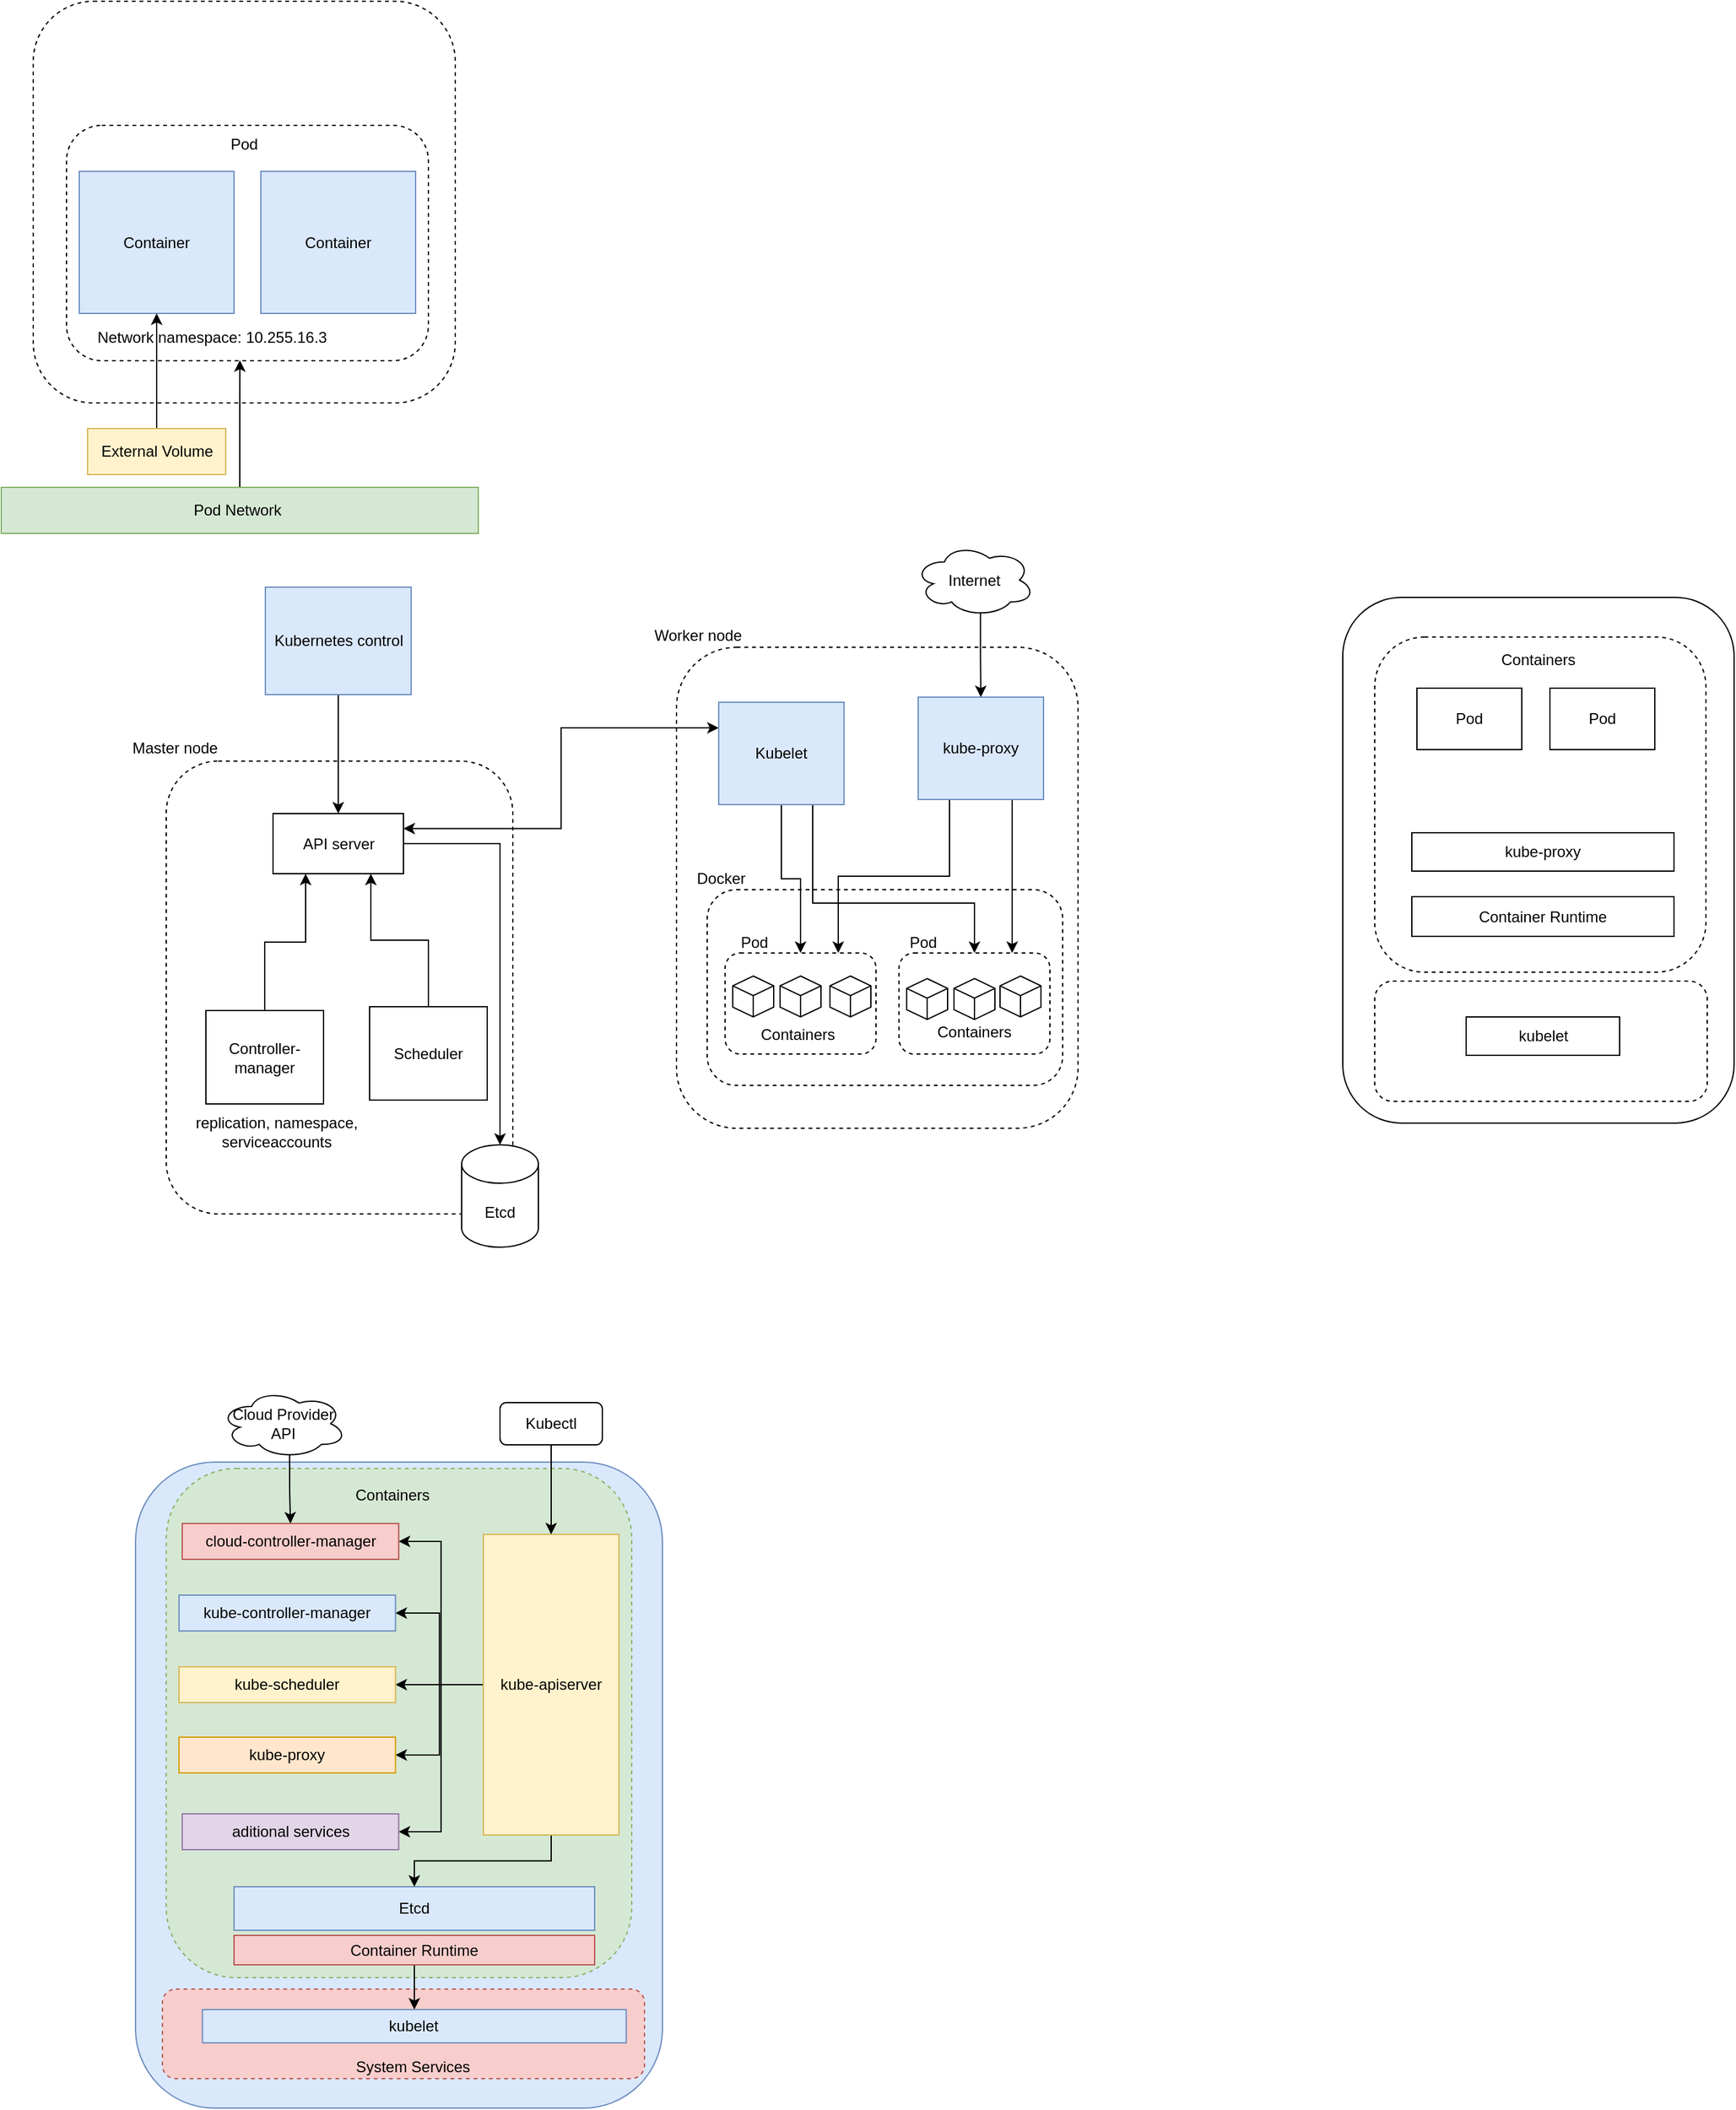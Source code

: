 <mxfile version="16.5.6" type="github">
  <diagram id="2_XlTa5r42Eqjw7NNFuJ" name="Page-1">
    <mxGraphModel dx="1038" dy="539" grid="0" gridSize="10" guides="1" tooltips="1" connect="1" arrows="1" fold="1" page="1" pageScale="1" pageWidth="3300" pageHeight="4681" math="0" shadow="0">
      <root>
        <mxCell id="0" />
        <mxCell id="1" parent="0" />
        <mxCell id="yOg5qMkOSpwYhzyj6DpA-1" value="" style="rounded=1;whiteSpace=wrap;html=1;dashed=1;" vertex="1" parent="1">
          <mxGeometry x="258" y="36" width="330" height="314" as="geometry" />
        </mxCell>
        <mxCell id="yOg5qMkOSpwYhzyj6DpA-2" value="" style="rounded=1;whiteSpace=wrap;html=1;dashed=1;" vertex="1" parent="1">
          <mxGeometry x="284" y="133" width="283" height="184" as="geometry" />
        </mxCell>
        <mxCell id="yOg5qMkOSpwYhzyj6DpA-3" value="Container" style="rounded=0;whiteSpace=wrap;html=1;fillColor=#dae8fc;strokeColor=#6c8ebf;" vertex="1" parent="1">
          <mxGeometry x="294" y="169" width="121" height="111" as="geometry" />
        </mxCell>
        <mxCell id="yOg5qMkOSpwYhzyj6DpA-4" value="Container" style="rounded=0;whiteSpace=wrap;html=1;fillColor=#dae8fc;strokeColor=#6c8ebf;" vertex="1" parent="1">
          <mxGeometry x="436" y="169" width="121" height="111" as="geometry" />
        </mxCell>
        <mxCell id="yOg5qMkOSpwYhzyj6DpA-5" value="Network namespace: 10.255.16.3" style="text;html=1;strokeColor=none;fillColor=none;align=center;verticalAlign=middle;whiteSpace=wrap;rounded=0;" vertex="1" parent="1">
          <mxGeometry x="305" y="284" width="186" height="30" as="geometry" />
        </mxCell>
        <mxCell id="yOg5qMkOSpwYhzyj6DpA-9" style="edgeStyle=orthogonalEdgeStyle;rounded=0;orthogonalLoop=1;jettySize=auto;html=1;exitX=0.5;exitY=0;exitDx=0;exitDy=0;" edge="1" parent="1" source="yOg5qMkOSpwYhzyj6DpA-7" target="yOg5qMkOSpwYhzyj6DpA-3">
          <mxGeometry relative="1" as="geometry" />
        </mxCell>
        <mxCell id="yOg5qMkOSpwYhzyj6DpA-7" value="External Volume" style="rounded=0;whiteSpace=wrap;html=1;fillColor=#fff2cc;strokeColor=#d6b656;" vertex="1" parent="1">
          <mxGeometry x="300.5" y="370" width="108" height="36" as="geometry" />
        </mxCell>
        <mxCell id="yOg5qMkOSpwYhzyj6DpA-11" style="edgeStyle=orthogonalEdgeStyle;rounded=0;orthogonalLoop=1;jettySize=auto;html=1;exitX=0.5;exitY=0;exitDx=0;exitDy=0;entryX=0.616;entryY=1.087;entryDx=0;entryDy=0;entryPerimeter=0;" edge="1" parent="1" source="yOg5qMkOSpwYhzyj6DpA-10" target="yOg5qMkOSpwYhzyj6DpA-5">
          <mxGeometry relative="1" as="geometry" />
        </mxCell>
        <mxCell id="yOg5qMkOSpwYhzyj6DpA-10" value="Pod Network&amp;nbsp;" style="rounded=0;whiteSpace=wrap;html=1;fillColor=#d5e8d4;strokeColor=#82b366;" vertex="1" parent="1">
          <mxGeometry x="233" y="416" width="373" height="36" as="geometry" />
        </mxCell>
        <mxCell id="yOg5qMkOSpwYhzyj6DpA-13" value="Pod" style="text;html=1;strokeColor=none;fillColor=none;align=center;verticalAlign=middle;whiteSpace=wrap;rounded=0;" vertex="1" parent="1">
          <mxGeometry x="393" y="133" width="60" height="30" as="geometry" />
        </mxCell>
        <mxCell id="yOg5qMkOSpwYhzyj6DpA-15" value="" style="rounded=1;whiteSpace=wrap;html=1;dashed=1;" vertex="1" parent="1">
          <mxGeometry x="362" y="630" width="271" height="354" as="geometry" />
        </mxCell>
        <mxCell id="yOg5qMkOSpwYhzyj6DpA-16" value="Master node" style="text;html=1;strokeColor=none;fillColor=none;align=center;verticalAlign=middle;whiteSpace=wrap;rounded=0;" vertex="1" parent="1">
          <mxGeometry x="320" y="605" width="98" height="30" as="geometry" />
        </mxCell>
        <mxCell id="yOg5qMkOSpwYhzyj6DpA-47" style="edgeStyle=orthogonalEdgeStyle;rounded=0;orthogonalLoop=1;jettySize=auto;html=1;exitX=1;exitY=0.25;exitDx=0;exitDy=0;entryX=0;entryY=0.25;entryDx=0;entryDy=0;startArrow=classic;startFill=1;" edge="1" parent="1" source="yOg5qMkOSpwYhzyj6DpA-17" target="yOg5qMkOSpwYhzyj6DpA-29">
          <mxGeometry relative="1" as="geometry" />
        </mxCell>
        <mxCell id="yOg5qMkOSpwYhzyj6DpA-55" style="edgeStyle=orthogonalEdgeStyle;rounded=0;orthogonalLoop=1;jettySize=auto;html=1;exitX=1;exitY=0.5;exitDx=0;exitDy=0;startArrow=none;startFill=0;" edge="1" parent="1" source="yOg5qMkOSpwYhzyj6DpA-17" target="yOg5qMkOSpwYhzyj6DpA-23">
          <mxGeometry relative="1" as="geometry" />
        </mxCell>
        <mxCell id="yOg5qMkOSpwYhzyj6DpA-17" value="API server" style="rounded=0;whiteSpace=wrap;html=1;" vertex="1" parent="1">
          <mxGeometry x="445.5" y="671" width="102" height="47" as="geometry" />
        </mxCell>
        <mxCell id="yOg5qMkOSpwYhzyj6DpA-19" style="edgeStyle=orthogonalEdgeStyle;rounded=0;orthogonalLoop=1;jettySize=auto;html=1;exitX=0.5;exitY=1;exitDx=0;exitDy=0;" edge="1" parent="1" source="yOg5qMkOSpwYhzyj6DpA-18" target="yOg5qMkOSpwYhzyj6DpA-17">
          <mxGeometry relative="1" as="geometry" />
        </mxCell>
        <mxCell id="yOg5qMkOSpwYhzyj6DpA-18" value="Kubernetes control" style="rounded=0;whiteSpace=wrap;html=1;fillColor=#dae8fc;strokeColor=#6c8ebf;" vertex="1" parent="1">
          <mxGeometry x="439.5" y="494" width="114" height="84" as="geometry" />
        </mxCell>
        <mxCell id="yOg5qMkOSpwYhzyj6DpA-24" style="edgeStyle=orthogonalEdgeStyle;rounded=0;orthogonalLoop=1;jettySize=auto;html=1;exitX=0.5;exitY=0;exitDx=0;exitDy=0;entryX=0.25;entryY=1;entryDx=0;entryDy=0;" edge="1" parent="1" source="yOg5qMkOSpwYhzyj6DpA-20" target="yOg5qMkOSpwYhzyj6DpA-17">
          <mxGeometry relative="1" as="geometry" />
        </mxCell>
        <mxCell id="yOg5qMkOSpwYhzyj6DpA-20" value="Controller-manager" style="rounded=0;whiteSpace=wrap;html=1;" vertex="1" parent="1">
          <mxGeometry x="393" y="825" width="92" height="73" as="geometry" />
        </mxCell>
        <mxCell id="yOg5qMkOSpwYhzyj6DpA-25" style="edgeStyle=orthogonalEdgeStyle;rounded=0;orthogonalLoop=1;jettySize=auto;html=1;exitX=0.5;exitY=0;exitDx=0;exitDy=0;entryX=0.75;entryY=1;entryDx=0;entryDy=0;" edge="1" parent="1" source="yOg5qMkOSpwYhzyj6DpA-21" target="yOg5qMkOSpwYhzyj6DpA-17">
          <mxGeometry relative="1" as="geometry" />
        </mxCell>
        <mxCell id="yOg5qMkOSpwYhzyj6DpA-21" value="Scheduler" style="rounded=0;whiteSpace=wrap;html=1;fillColor=default;" vertex="1" parent="1">
          <mxGeometry x="521" y="822" width="92" height="73" as="geometry" />
        </mxCell>
        <mxCell id="yOg5qMkOSpwYhzyj6DpA-23" value="Etcd" style="shape=cylinder3;whiteSpace=wrap;html=1;boundedLbl=1;backgroundOutline=1;size=15;" vertex="1" parent="1">
          <mxGeometry x="593" y="930" width="60" height="80" as="geometry" />
        </mxCell>
        <mxCell id="yOg5qMkOSpwYhzyj6DpA-26" value="replication, namespace, serviceaccounts" style="text;html=1;strokeColor=none;fillColor=none;align=center;verticalAlign=middle;whiteSpace=wrap;rounded=0;" vertex="1" parent="1">
          <mxGeometry x="374.5" y="905" width="146.5" height="30" as="geometry" />
        </mxCell>
        <mxCell id="yOg5qMkOSpwYhzyj6DpA-27" value="" style="rounded=1;whiteSpace=wrap;html=1;dashed=1;fillColor=none;" vertex="1" parent="1">
          <mxGeometry x="761" y="541" width="314" height="376" as="geometry" />
        </mxCell>
        <mxCell id="yOg5qMkOSpwYhzyj6DpA-28" value="Worker node" style="text;html=1;strokeColor=none;fillColor=none;align=center;verticalAlign=middle;whiteSpace=wrap;rounded=0;dashed=1;" vertex="1" parent="1">
          <mxGeometry x="730" y="517" width="96" height="30" as="geometry" />
        </mxCell>
        <mxCell id="yOg5qMkOSpwYhzyj6DpA-49" style="edgeStyle=orthogonalEdgeStyle;rounded=0;orthogonalLoop=1;jettySize=auto;html=1;exitX=0.5;exitY=1;exitDx=0;exitDy=0;entryX=0.5;entryY=0;entryDx=0;entryDy=0;startArrow=none;startFill=0;" edge="1" parent="1" source="yOg5qMkOSpwYhzyj6DpA-29" target="yOg5qMkOSpwYhzyj6DpA-33">
          <mxGeometry relative="1" as="geometry" />
        </mxCell>
        <mxCell id="yOg5qMkOSpwYhzyj6DpA-50" style="edgeStyle=orthogonalEdgeStyle;rounded=0;orthogonalLoop=1;jettySize=auto;html=1;exitX=0.75;exitY=1;exitDx=0;exitDy=0;entryX=0.5;entryY=0;entryDx=0;entryDy=0;startArrow=none;startFill=0;" edge="1" parent="1" source="yOg5qMkOSpwYhzyj6DpA-29" target="yOg5qMkOSpwYhzyj6DpA-35">
          <mxGeometry relative="1" as="geometry">
            <Array as="points">
              <mxPoint x="868" y="741" />
              <mxPoint x="994" y="741" />
            </Array>
          </mxGeometry>
        </mxCell>
        <mxCell id="yOg5qMkOSpwYhzyj6DpA-29" value="Kubelet" style="rounded=0;whiteSpace=wrap;html=1;fillColor=#dae8fc;strokeColor=#6c8ebf;" vertex="1" parent="1">
          <mxGeometry x="794" y="584" width="98" height="80" as="geometry" />
        </mxCell>
        <mxCell id="yOg5qMkOSpwYhzyj6DpA-51" style="edgeStyle=orthogonalEdgeStyle;rounded=0;orthogonalLoop=1;jettySize=auto;html=1;exitX=0.25;exitY=1;exitDx=0;exitDy=0;entryX=0.75;entryY=0;entryDx=0;entryDy=0;startArrow=none;startFill=0;" edge="1" parent="1" source="yOg5qMkOSpwYhzyj6DpA-30" target="yOg5qMkOSpwYhzyj6DpA-33">
          <mxGeometry relative="1" as="geometry" />
        </mxCell>
        <mxCell id="yOg5qMkOSpwYhzyj6DpA-52" style="edgeStyle=orthogonalEdgeStyle;rounded=0;orthogonalLoop=1;jettySize=auto;html=1;exitX=0.75;exitY=1;exitDx=0;exitDy=0;entryX=0.75;entryY=0;entryDx=0;entryDy=0;startArrow=none;startFill=0;" edge="1" parent="1" source="yOg5qMkOSpwYhzyj6DpA-30" target="yOg5qMkOSpwYhzyj6DpA-35">
          <mxGeometry relative="1" as="geometry" />
        </mxCell>
        <mxCell id="yOg5qMkOSpwYhzyj6DpA-30" value="kube-proxy" style="rounded=0;whiteSpace=wrap;html=1;fillColor=#dae8fc;strokeColor=#6c8ebf;" vertex="1" parent="1">
          <mxGeometry x="950" y="580" width="98" height="80" as="geometry" />
        </mxCell>
        <mxCell id="yOg5qMkOSpwYhzyj6DpA-31" value="" style="rounded=1;whiteSpace=wrap;html=1;dashed=1;fillColor=none;" vertex="1" parent="1">
          <mxGeometry x="785" y="730.5" width="278" height="153" as="geometry" />
        </mxCell>
        <mxCell id="yOg5qMkOSpwYhzyj6DpA-32" value="Docker" style="text;html=1;strokeColor=none;fillColor=none;align=center;verticalAlign=middle;whiteSpace=wrap;rounded=0;dashed=1;" vertex="1" parent="1">
          <mxGeometry x="766" y="707" width="60" height="30" as="geometry" />
        </mxCell>
        <mxCell id="yOg5qMkOSpwYhzyj6DpA-33" value="" style="rounded=1;whiteSpace=wrap;html=1;dashed=1;" vertex="1" parent="1">
          <mxGeometry x="799" y="780" width="118" height="79" as="geometry" />
        </mxCell>
        <mxCell id="yOg5qMkOSpwYhzyj6DpA-35" value="" style="rounded=1;whiteSpace=wrap;html=1;dashed=1;" vertex="1" parent="1">
          <mxGeometry x="935" y="780" width="118" height="79" as="geometry" />
        </mxCell>
        <mxCell id="yOg5qMkOSpwYhzyj6DpA-36" value="Pod" style="text;html=1;strokeColor=none;fillColor=none;align=center;verticalAlign=middle;whiteSpace=wrap;rounded=0;dashed=1;" vertex="1" parent="1">
          <mxGeometry x="792" y="757" width="60" height="30" as="geometry" />
        </mxCell>
        <mxCell id="yOg5qMkOSpwYhzyj6DpA-37" value="Pod" style="text;html=1;strokeColor=none;fillColor=none;align=center;verticalAlign=middle;whiteSpace=wrap;rounded=0;dashed=1;" vertex="1" parent="1">
          <mxGeometry x="924" y="757" width="60" height="30" as="geometry" />
        </mxCell>
        <mxCell id="yOg5qMkOSpwYhzyj6DpA-39" value="" style="html=1;whiteSpace=wrap;shape=isoCube2;backgroundOutline=1;isoAngle=15;" vertex="1" parent="1">
          <mxGeometry x="805" y="798" width="32" height="32" as="geometry" />
        </mxCell>
        <mxCell id="yOg5qMkOSpwYhzyj6DpA-40" value="" style="html=1;whiteSpace=wrap;shape=isoCube2;backgroundOutline=1;isoAngle=15;" vertex="1" parent="1">
          <mxGeometry x="842" y="798" width="32" height="32" as="geometry" />
        </mxCell>
        <mxCell id="yOg5qMkOSpwYhzyj6DpA-41" value="" style="html=1;whiteSpace=wrap;shape=isoCube2;backgroundOutline=1;isoAngle=15;" vertex="1" parent="1">
          <mxGeometry x="881" y="798" width="32" height="32" as="geometry" />
        </mxCell>
        <mxCell id="yOg5qMkOSpwYhzyj6DpA-42" value="" style="html=1;whiteSpace=wrap;shape=isoCube2;backgroundOutline=1;isoAngle=15;" vertex="1" parent="1">
          <mxGeometry x="941" y="800" width="32" height="32" as="geometry" />
        </mxCell>
        <mxCell id="yOg5qMkOSpwYhzyj6DpA-43" value="" style="html=1;whiteSpace=wrap;shape=isoCube2;backgroundOutline=1;isoAngle=15;" vertex="1" parent="1">
          <mxGeometry x="1014" y="798" width="32" height="32" as="geometry" />
        </mxCell>
        <mxCell id="yOg5qMkOSpwYhzyj6DpA-44" value="" style="html=1;whiteSpace=wrap;shape=isoCube2;backgroundOutline=1;isoAngle=15;" vertex="1" parent="1">
          <mxGeometry x="978" y="800" width="32" height="32" as="geometry" />
        </mxCell>
        <mxCell id="yOg5qMkOSpwYhzyj6DpA-45" value="Containers" style="text;html=1;strokeColor=none;fillColor=none;align=center;verticalAlign=middle;whiteSpace=wrap;rounded=0;" vertex="1" parent="1">
          <mxGeometry x="964" y="827" width="60" height="30" as="geometry" />
        </mxCell>
        <mxCell id="yOg5qMkOSpwYhzyj6DpA-46" value="Containers" style="text;html=1;strokeColor=none;fillColor=none;align=center;verticalAlign=middle;whiteSpace=wrap;rounded=0;" vertex="1" parent="1">
          <mxGeometry x="826" y="829" width="60" height="30" as="geometry" />
        </mxCell>
        <mxCell id="yOg5qMkOSpwYhzyj6DpA-54" style="edgeStyle=orthogonalEdgeStyle;rounded=0;orthogonalLoop=1;jettySize=auto;html=1;exitX=0.55;exitY=0.95;exitDx=0;exitDy=0;exitPerimeter=0;entryX=0.5;entryY=0;entryDx=0;entryDy=0;startArrow=none;startFill=0;" edge="1" parent="1" source="yOg5qMkOSpwYhzyj6DpA-53" target="yOg5qMkOSpwYhzyj6DpA-30">
          <mxGeometry relative="1" as="geometry" />
        </mxCell>
        <mxCell id="yOg5qMkOSpwYhzyj6DpA-53" value="Internet" style="ellipse;shape=cloud;whiteSpace=wrap;html=1;fillColor=none;" vertex="1" parent="1">
          <mxGeometry x="947" y="460" width="94" height="57" as="geometry" />
        </mxCell>
        <mxCell id="yOg5qMkOSpwYhzyj6DpA-56" value="" style="rounded=1;whiteSpace=wrap;html=1;fillColor=#dae8fc;strokeColor=#6c8ebf;" vertex="1" parent="1">
          <mxGeometry x="338" y="1178" width="412" height="505" as="geometry" />
        </mxCell>
        <mxCell id="yOg5qMkOSpwYhzyj6DpA-57" value="" style="rounded=1;whiteSpace=wrap;html=1;fillColor=#d5e8d4;dashed=1;strokeColor=#82b366;" vertex="1" parent="1">
          <mxGeometry x="362" y="1183" width="364" height="398" as="geometry" />
        </mxCell>
        <mxCell id="yOg5qMkOSpwYhzyj6DpA-58" value="" style="rounded=1;whiteSpace=wrap;html=1;dashed=1;fillColor=#f8cecc;strokeColor=#b85450;" vertex="1" parent="1">
          <mxGeometry x="359" y="1590" width="377" height="70" as="geometry" />
        </mxCell>
        <mxCell id="yOg5qMkOSpwYhzyj6DpA-65" style="edgeStyle=orthogonalEdgeStyle;rounded=0;orthogonalLoop=1;jettySize=auto;html=1;exitX=0;exitY=0.5;exitDx=0;exitDy=0;entryX=1;entryY=0.5;entryDx=0;entryDy=0;startArrow=none;startFill=0;" edge="1" parent="1" source="yOg5qMkOSpwYhzyj6DpA-59" target="yOg5qMkOSpwYhzyj6DpA-62">
          <mxGeometry relative="1" as="geometry" />
        </mxCell>
        <mxCell id="yOg5qMkOSpwYhzyj6DpA-66" style="edgeStyle=orthogonalEdgeStyle;rounded=0;orthogonalLoop=1;jettySize=auto;html=1;exitX=0;exitY=0.5;exitDx=0;exitDy=0;entryX=1;entryY=0.5;entryDx=0;entryDy=0;startArrow=none;startFill=0;" edge="1" parent="1" source="yOg5qMkOSpwYhzyj6DpA-59" target="yOg5qMkOSpwYhzyj6DpA-60">
          <mxGeometry relative="1" as="geometry" />
        </mxCell>
        <mxCell id="yOg5qMkOSpwYhzyj6DpA-67" style="edgeStyle=orthogonalEdgeStyle;rounded=0;orthogonalLoop=1;jettySize=auto;html=1;exitX=0;exitY=0.5;exitDx=0;exitDy=0;entryX=1;entryY=0.5;entryDx=0;entryDy=0;startArrow=none;startFill=0;" edge="1" parent="1" source="yOg5qMkOSpwYhzyj6DpA-59" target="yOg5qMkOSpwYhzyj6DpA-61">
          <mxGeometry relative="1" as="geometry" />
        </mxCell>
        <mxCell id="yOg5qMkOSpwYhzyj6DpA-68" style="edgeStyle=orthogonalEdgeStyle;rounded=0;orthogonalLoop=1;jettySize=auto;html=1;exitX=0;exitY=0.5;exitDx=0;exitDy=0;startArrow=none;startFill=0;" edge="1" parent="1" source="yOg5qMkOSpwYhzyj6DpA-59" target="yOg5qMkOSpwYhzyj6DpA-63">
          <mxGeometry relative="1" as="geometry" />
        </mxCell>
        <mxCell id="yOg5qMkOSpwYhzyj6DpA-69" style="edgeStyle=orthogonalEdgeStyle;rounded=0;orthogonalLoop=1;jettySize=auto;html=1;exitX=0;exitY=0.5;exitDx=0;exitDy=0;startArrow=none;startFill=0;" edge="1" parent="1" source="yOg5qMkOSpwYhzyj6DpA-59" target="yOg5qMkOSpwYhzyj6DpA-64">
          <mxGeometry relative="1" as="geometry" />
        </mxCell>
        <mxCell id="yOg5qMkOSpwYhzyj6DpA-75" style="edgeStyle=orthogonalEdgeStyle;rounded=0;orthogonalLoop=1;jettySize=auto;html=1;exitX=0.5;exitY=1;exitDx=0;exitDy=0;entryX=0.5;entryY=0;entryDx=0;entryDy=0;startArrow=none;startFill=0;" edge="1" parent="1" source="yOg5qMkOSpwYhzyj6DpA-59" target="yOg5qMkOSpwYhzyj6DpA-70">
          <mxGeometry relative="1" as="geometry" />
        </mxCell>
        <mxCell id="yOg5qMkOSpwYhzyj6DpA-59" value="kube-apiserver" style="rounded=0;whiteSpace=wrap;html=1;fillColor=#fff2cc;strokeColor=#d6b656;" vertex="1" parent="1">
          <mxGeometry x="610" y="1234.5" width="106" height="235" as="geometry" />
        </mxCell>
        <mxCell id="yOg5qMkOSpwYhzyj6DpA-60" value="cloud-controller-manager" style="rounded=0;whiteSpace=wrap;html=1;fillColor=#f8cecc;strokeColor=#b85450;" vertex="1" parent="1">
          <mxGeometry x="374.5" y="1226" width="169.25" height="28" as="geometry" />
        </mxCell>
        <mxCell id="yOg5qMkOSpwYhzyj6DpA-61" value="kube-controller-manager" style="rounded=0;whiteSpace=wrap;html=1;fillColor=#dae8fc;strokeColor=#6c8ebf;" vertex="1" parent="1">
          <mxGeometry x="372" y="1282" width="169.25" height="28" as="geometry" />
        </mxCell>
        <mxCell id="yOg5qMkOSpwYhzyj6DpA-62" value="kube-scheduler&lt;span style=&quot;color: rgba(0 , 0 , 0 , 0) ; font-family: monospace ; font-size: 0px&quot;&gt;%3CmxGraphModel%3E%3Croot%3E%3CmxCell%20id%3D%220%22%2F%3E%3CmxCell%20id%3D%221%22%20parent%3D%220%22%2F%3E%3CmxCell%20id%3D%222%22%20value%3D%22kube-controller-manager%22%20style%3D%22rounded%3D0%3BwhiteSpace%3Dwrap%3Bhtml%3D1%3BfillColor%3Ddefault%3B%22%20vertex%3D%221%22%20parent%3D%221%22%3E%3CmxGeometry%20x%3D%22372%22%20y%3D%221282%22%20width%3D%22169.25%22%20height%3D%2228%22%20as%3D%22geometry%22%2F%3E%3C%2FmxCell%3E%3C%2Froot%3E%3C%2FmxGraphModel%3E&lt;/span&gt;&lt;span style=&quot;color: rgba(0 , 0 , 0 , 0) ; font-family: monospace ; font-size: 0px&quot;&gt;%3CmxGraphModel%3E%3Croot%3E%3CmxCell%20id%3D%220%22%2F%3E%3CmxCell%20id%3D%221%22%20parent%3D%220%22%2F%3E%3CmxCell%20id%3D%222%22%20value%3D%22kube-controller-manager%22%20style%3D%22rounded%3D0%3BwhiteSpace%3Dwrap%3Bhtml%3D1%3BfillColor%3Ddefault%3B%22%20vertex%3D%221%22%20parent%3D%221%22%3E%3CmxGeometry%20x%3D%22372%22%20y%3D%221282%22%20width%3D%22169.25%22%20height%3D%2228%22%20as%3D%22geometry%22%2F%3E%3C%2FmxCell%3E%3C%2Froot%3E%3C%2FmxGraphModel%3E&lt;/span&gt;" style="rounded=0;whiteSpace=wrap;html=1;fillColor=#fff2cc;strokeColor=#d6b656;" vertex="1" parent="1">
          <mxGeometry x="372" y="1338" width="169.25" height="28" as="geometry" />
        </mxCell>
        <mxCell id="yOg5qMkOSpwYhzyj6DpA-63" value="kube-proxy" style="rounded=0;whiteSpace=wrap;html=1;fillColor=#ffe6cc;strokeColor=#d79b00;" vertex="1" parent="1">
          <mxGeometry x="372" y="1393" width="169.25" height="28" as="geometry" />
        </mxCell>
        <mxCell id="yOg5qMkOSpwYhzyj6DpA-64" value="aditional services" style="rounded=0;whiteSpace=wrap;html=1;fillColor=#e1d5e7;strokeColor=#9673a6;" vertex="1" parent="1">
          <mxGeometry x="374.5" y="1453" width="169.25" height="28" as="geometry" />
        </mxCell>
        <mxCell id="yOg5qMkOSpwYhzyj6DpA-70" value="Etcd" style="rounded=0;whiteSpace=wrap;html=1;fillColor=#dae8fc;strokeColor=#6c8ebf;" vertex="1" parent="1">
          <mxGeometry x="415" y="1510" width="282" height="34" as="geometry" />
        </mxCell>
        <mxCell id="yOg5qMkOSpwYhzyj6DpA-76" style="edgeStyle=orthogonalEdgeStyle;rounded=0;orthogonalLoop=1;jettySize=auto;html=1;exitX=0.5;exitY=1;exitDx=0;exitDy=0;startArrow=none;startFill=0;" edge="1" parent="1" source="yOg5qMkOSpwYhzyj6DpA-71" target="yOg5qMkOSpwYhzyj6DpA-73">
          <mxGeometry relative="1" as="geometry" />
        </mxCell>
        <mxCell id="yOg5qMkOSpwYhzyj6DpA-71" value="Container Runtime" style="rounded=0;whiteSpace=wrap;html=1;fillColor=#f8cecc;strokeColor=#b85450;" vertex="1" parent="1">
          <mxGeometry x="415" y="1548" width="282" height="23" as="geometry" />
        </mxCell>
        <mxCell id="yOg5qMkOSpwYhzyj6DpA-72" value="Containers" style="text;html=1;strokeColor=none;fillColor=none;align=center;verticalAlign=middle;whiteSpace=wrap;rounded=0;" vertex="1" parent="1">
          <mxGeometry x="509" y="1189" width="60" height="30" as="geometry" />
        </mxCell>
        <mxCell id="yOg5qMkOSpwYhzyj6DpA-73" value="kubelet" style="rounded=0;whiteSpace=wrap;html=1;fillColor=#dae8fc;strokeColor=#6c8ebf;" vertex="1" parent="1">
          <mxGeometry x="390.31" y="1606" width="331.37" height="26" as="geometry" />
        </mxCell>
        <mxCell id="yOg5qMkOSpwYhzyj6DpA-74" value="System Services" style="text;html=1;strokeColor=none;fillColor=none;align=center;verticalAlign=middle;whiteSpace=wrap;rounded=0;" vertex="1" parent="1">
          <mxGeometry x="500" y="1636" width="110" height="30" as="geometry" />
        </mxCell>
        <mxCell id="yOg5qMkOSpwYhzyj6DpA-78" style="edgeStyle=orthogonalEdgeStyle;rounded=0;orthogonalLoop=1;jettySize=auto;html=1;exitX=0.5;exitY=1;exitDx=0;exitDy=0;startArrow=none;startFill=0;" edge="1" parent="1" source="yOg5qMkOSpwYhzyj6DpA-77" target="yOg5qMkOSpwYhzyj6DpA-59">
          <mxGeometry relative="1" as="geometry" />
        </mxCell>
        <mxCell id="yOg5qMkOSpwYhzyj6DpA-77" value="Kubectl" style="rounded=1;whiteSpace=wrap;html=1;fillColor=default;" vertex="1" parent="1">
          <mxGeometry x="623" y="1131.5" width="80" height="33" as="geometry" />
        </mxCell>
        <mxCell id="yOg5qMkOSpwYhzyj6DpA-80" style="edgeStyle=orthogonalEdgeStyle;rounded=0;orthogonalLoop=1;jettySize=auto;html=1;exitX=0.55;exitY=0.95;exitDx=0;exitDy=0;exitPerimeter=0;startArrow=none;startFill=0;" edge="1" parent="1" source="yOg5qMkOSpwYhzyj6DpA-79" target="yOg5qMkOSpwYhzyj6DpA-60">
          <mxGeometry relative="1" as="geometry" />
        </mxCell>
        <mxCell id="yOg5qMkOSpwYhzyj6DpA-79" value="Cloud Provider API" style="ellipse;shape=cloud;whiteSpace=wrap;html=1;fillColor=default;" vertex="1" parent="1">
          <mxGeometry x="404" y="1121" width="99" height="54" as="geometry" />
        </mxCell>
        <mxCell id="yOg5qMkOSpwYhzyj6DpA-82" value="" style="rounded=1;whiteSpace=wrap;html=1;fillColor=default;" vertex="1" parent="1">
          <mxGeometry x="1282" y="502" width="306" height="411" as="geometry" />
        </mxCell>
        <mxCell id="yOg5qMkOSpwYhzyj6DpA-83" value="" style="rounded=1;whiteSpace=wrap;html=1;fillColor=default;dashed=1;" vertex="1" parent="1">
          <mxGeometry x="1307" y="533" width="259" height="262" as="geometry" />
        </mxCell>
        <mxCell id="yOg5qMkOSpwYhzyj6DpA-84" value="Container Runtime" style="rounded=0;whiteSpace=wrap;html=1;fillColor=default;" vertex="1" parent="1">
          <mxGeometry x="1336" y="736" width="205" height="31" as="geometry" />
        </mxCell>
        <mxCell id="yOg5qMkOSpwYhzyj6DpA-85" value="kube-proxy" style="rounded=0;whiteSpace=wrap;html=1;fillColor=default;" vertex="1" parent="1">
          <mxGeometry x="1336" y="686" width="205" height="30" as="geometry" />
        </mxCell>
        <mxCell id="yOg5qMkOSpwYhzyj6DpA-86" value="Pod" style="rounded=0;whiteSpace=wrap;html=1;fillColor=default;" vertex="1" parent="1">
          <mxGeometry x="1340" y="573" width="82" height="48" as="geometry" />
        </mxCell>
        <mxCell id="yOg5qMkOSpwYhzyj6DpA-87" value="Pod" style="rounded=0;whiteSpace=wrap;html=1;fillColor=default;" vertex="1" parent="1">
          <mxGeometry x="1444" y="573" width="82" height="48" as="geometry" />
        </mxCell>
        <mxCell id="yOg5qMkOSpwYhzyj6DpA-88" value="" style="rounded=1;whiteSpace=wrap;html=1;fillColor=default;dashed=1;" vertex="1" parent="1">
          <mxGeometry x="1307" y="802" width="260" height="94" as="geometry" />
        </mxCell>
        <mxCell id="yOg5qMkOSpwYhzyj6DpA-89" value="kubelet" style="rounded=0;whiteSpace=wrap;html=1;fillColor=default;" vertex="1" parent="1">
          <mxGeometry x="1378.5" y="830" width="120" height="30" as="geometry" />
        </mxCell>
        <mxCell id="yOg5qMkOSpwYhzyj6DpA-90" value="Containers" style="text;html=1;strokeColor=none;fillColor=none;align=center;verticalAlign=middle;whiteSpace=wrap;rounded=0;" vertex="1" parent="1">
          <mxGeometry x="1405" y="536" width="60" height="30" as="geometry" />
        </mxCell>
      </root>
    </mxGraphModel>
  </diagram>
</mxfile>
